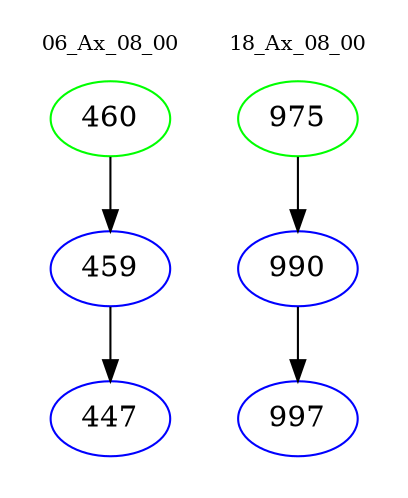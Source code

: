 digraph{
subgraph cluster_0 {
color = white
label = "06_Ax_08_00";
fontsize=10;
T0_460 [label="460", color="green"]
T0_460 -> T0_459 [color="black"]
T0_459 [label="459", color="blue"]
T0_459 -> T0_447 [color="black"]
T0_447 [label="447", color="blue"]
}
subgraph cluster_1 {
color = white
label = "18_Ax_08_00";
fontsize=10;
T1_975 [label="975", color="green"]
T1_975 -> T1_990 [color="black"]
T1_990 [label="990", color="blue"]
T1_990 -> T1_997 [color="black"]
T1_997 [label="997", color="blue"]
}
}
